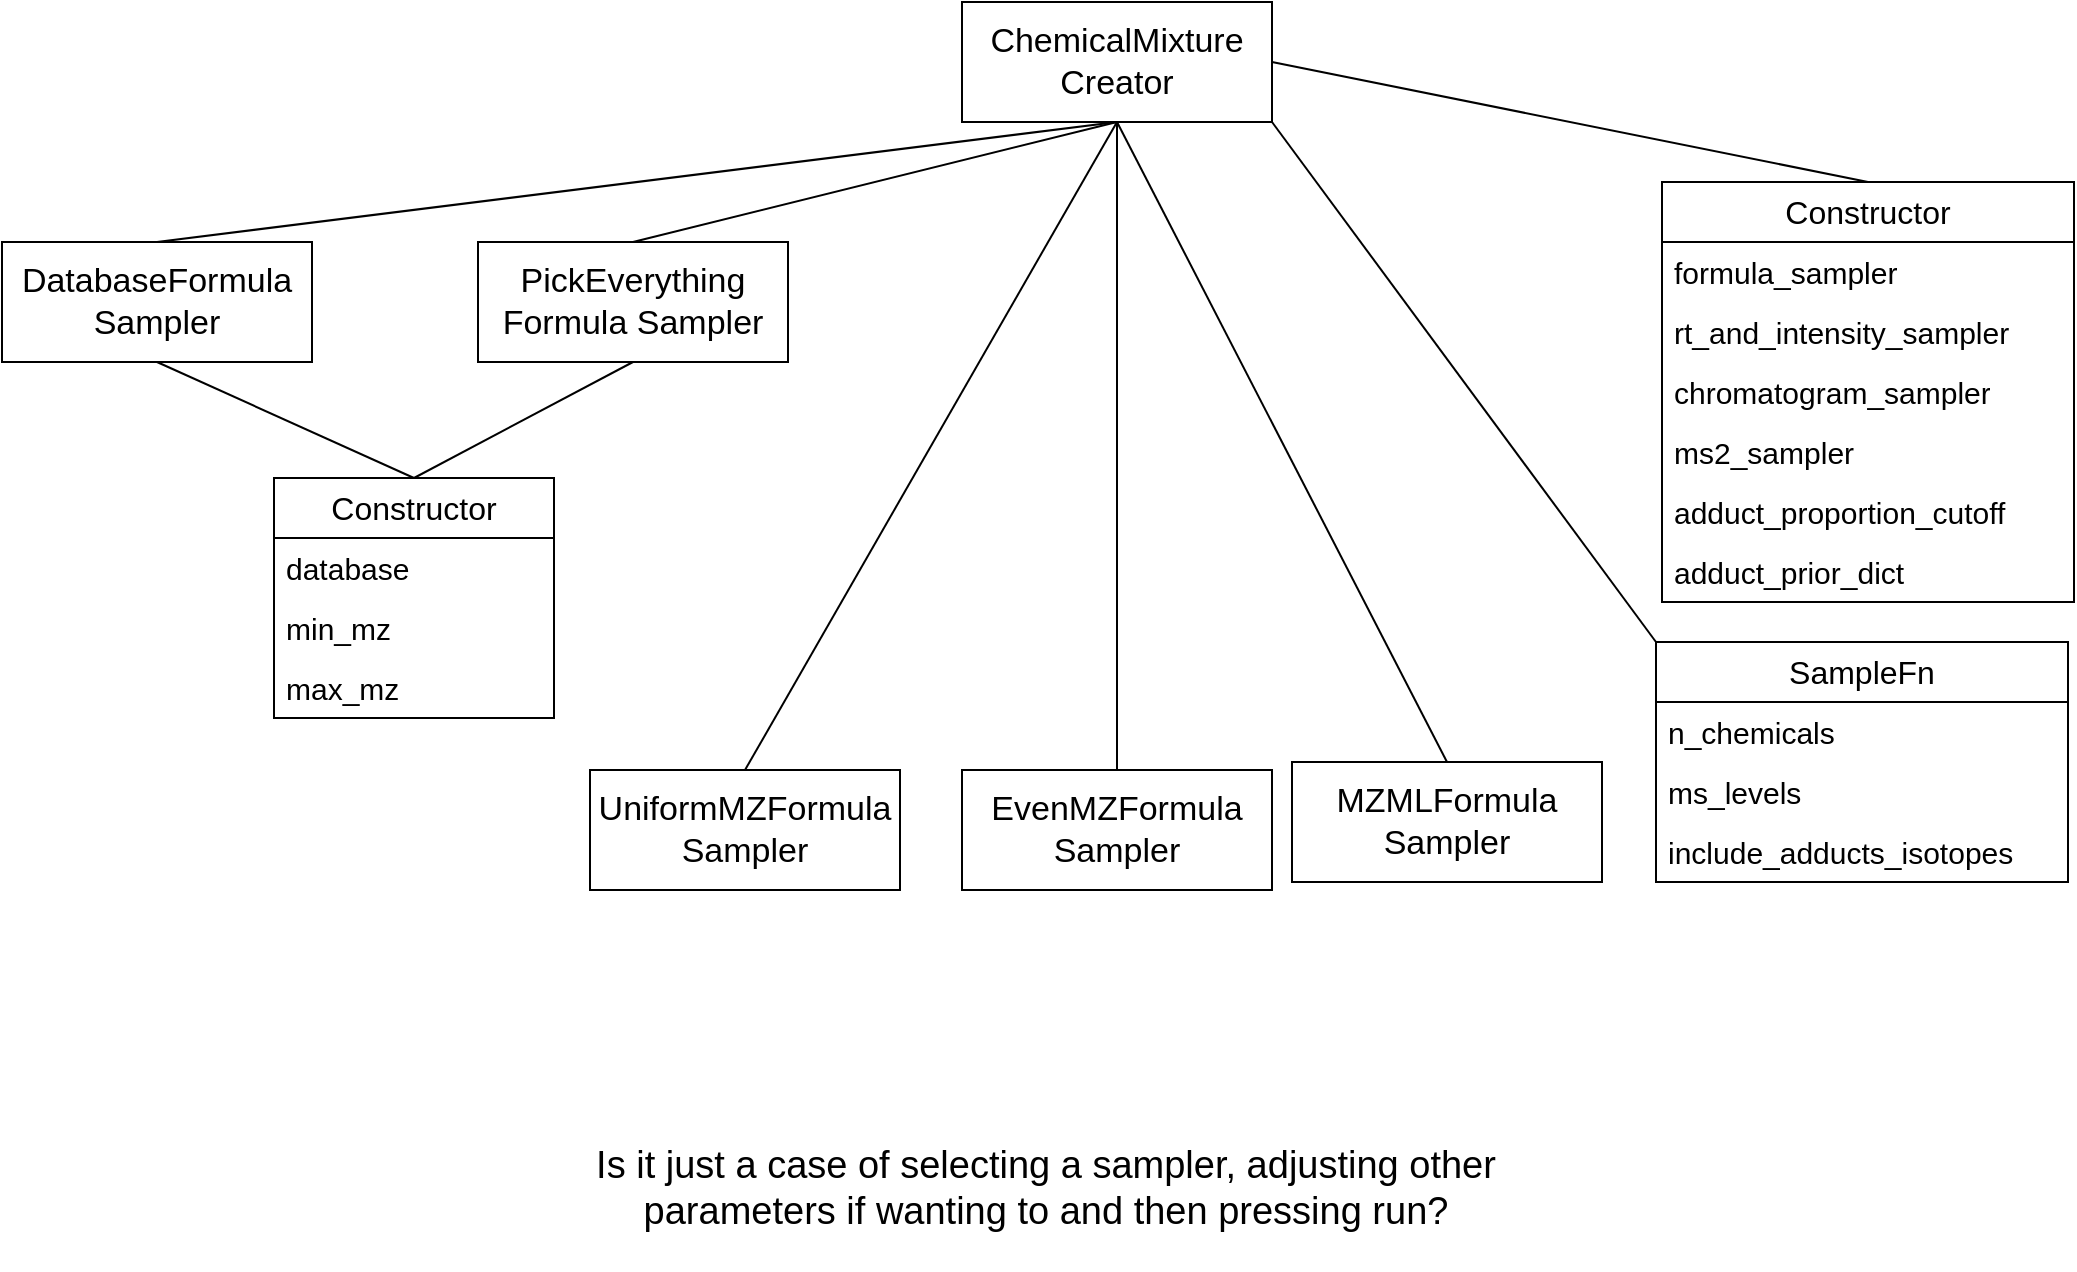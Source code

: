 <mxfile version="21.8.2" type="device">
  <diagram id="ej8OhnwDx3W4V3af9BJ3" name="Page-1">
    <mxGraphModel dx="1170" dy="718" grid="0" gridSize="10" guides="1" tooltips="1" connect="1" arrows="1" fold="1" page="1" pageScale="1" pageWidth="1169" pageHeight="827" math="0" shadow="0">
      <root>
        <mxCell id="0" />
        <mxCell id="1" parent="0" />
        <mxCell id="ewF1HsFpg5c28-ByQ0Jz-1" value="ChemicalMixture&lt;br&gt;Creator" style="rounded=0;whiteSpace=wrap;html=1;fontSize=17;" vertex="1" parent="1">
          <mxGeometry x="530" y="30" width="155" height="60" as="geometry" />
        </mxCell>
        <mxCell id="ewF1HsFpg5c28-ByQ0Jz-2" value="EvenMZFormula&lt;br&gt;Sampler" style="rounded=0;whiteSpace=wrap;html=1;fontSize=17;" vertex="1" parent="1">
          <mxGeometry x="530" y="414" width="155" height="60" as="geometry" />
        </mxCell>
        <mxCell id="ewF1HsFpg5c28-ByQ0Jz-3" value="PickEverything&lt;br&gt;Formula Sampler" style="rounded=0;whiteSpace=wrap;html=1;fontSize=17;" vertex="1" parent="1">
          <mxGeometry x="288" y="150" width="155" height="60" as="geometry" />
        </mxCell>
        <mxCell id="ewF1HsFpg5c28-ByQ0Jz-4" value="UniformMZFormula&lt;br&gt;Sampler" style="rounded=0;whiteSpace=wrap;html=1;fontSize=17;" vertex="1" parent="1">
          <mxGeometry x="344" y="414" width="155" height="60" as="geometry" />
        </mxCell>
        <mxCell id="ewF1HsFpg5c28-ByQ0Jz-5" value="DatabaseFormula&lt;br&gt;Sampler" style="rounded=0;whiteSpace=wrap;html=1;fontSize=17;" vertex="1" parent="1">
          <mxGeometry x="50" y="150" width="155" height="60" as="geometry" />
        </mxCell>
        <mxCell id="ewF1HsFpg5c28-ByQ0Jz-6" value="MZMLFormula&lt;br&gt;Sampler" style="rounded=0;whiteSpace=wrap;html=1;fontSize=17;" vertex="1" parent="1">
          <mxGeometry x="695" y="410" width="155" height="60" as="geometry" />
        </mxCell>
        <mxCell id="ewF1HsFpg5c28-ByQ0Jz-11" value="&lt;font style=&quot;font-size: 16px;&quot;&gt;Constructor&lt;/font&gt;" style="swimlane;fontStyle=0;childLayout=stackLayout;horizontal=1;startSize=30;horizontalStack=0;resizeParent=1;resizeParentMax=0;resizeLast=0;collapsible=1;marginBottom=0;whiteSpace=wrap;html=1;" vertex="1" parent="1">
          <mxGeometry x="880" y="120" width="206" height="210" as="geometry" />
        </mxCell>
        <mxCell id="ewF1HsFpg5c28-ByQ0Jz-39" value="formula_sampler" style="text;strokeColor=none;fillColor=none;align=left;verticalAlign=middle;spacingLeft=4;spacingRight=4;overflow=hidden;points=[[0,0.5],[1,0.5]];portConstraint=eastwest;rotatable=0;whiteSpace=wrap;html=1;fontSize=15;" vertex="1" parent="ewF1HsFpg5c28-ByQ0Jz-11">
          <mxGeometry y="30" width="206" height="30" as="geometry" />
        </mxCell>
        <mxCell id="ewF1HsFpg5c28-ByQ0Jz-38" value="rt_and_intensity_sampler" style="text;strokeColor=none;fillColor=none;align=left;verticalAlign=middle;spacingLeft=4;spacingRight=4;overflow=hidden;points=[[0,0.5],[1,0.5]];portConstraint=eastwest;rotatable=0;whiteSpace=wrap;html=1;fontSize=15;" vertex="1" parent="ewF1HsFpg5c28-ByQ0Jz-11">
          <mxGeometry y="60" width="206" height="30" as="geometry" />
        </mxCell>
        <mxCell id="ewF1HsFpg5c28-ByQ0Jz-41" value="chromatogram_sampler" style="text;strokeColor=none;fillColor=none;align=left;verticalAlign=middle;spacingLeft=4;spacingRight=4;overflow=hidden;points=[[0,0.5],[1,0.5]];portConstraint=eastwest;rotatable=0;whiteSpace=wrap;html=1;fontSize=15;" vertex="1" parent="ewF1HsFpg5c28-ByQ0Jz-11">
          <mxGeometry y="90" width="206" height="30" as="geometry" />
        </mxCell>
        <mxCell id="ewF1HsFpg5c28-ByQ0Jz-40" value="ms2_sampler" style="text;strokeColor=none;fillColor=none;align=left;verticalAlign=middle;spacingLeft=4;spacingRight=4;overflow=hidden;points=[[0,0.5],[1,0.5]];portConstraint=eastwest;rotatable=0;whiteSpace=wrap;html=1;fontSize=15;" vertex="1" parent="ewF1HsFpg5c28-ByQ0Jz-11">
          <mxGeometry y="120" width="206" height="30" as="geometry" />
        </mxCell>
        <mxCell id="ewF1HsFpg5c28-ByQ0Jz-42" value="adduct_proportion_cutoff" style="text;strokeColor=none;fillColor=none;align=left;verticalAlign=middle;spacingLeft=4;spacingRight=4;overflow=hidden;points=[[0,0.5],[1,0.5]];portConstraint=eastwest;rotatable=0;whiteSpace=wrap;html=1;fontSize=15;" vertex="1" parent="ewF1HsFpg5c28-ByQ0Jz-11">
          <mxGeometry y="150" width="206" height="30" as="geometry" />
        </mxCell>
        <mxCell id="ewF1HsFpg5c28-ByQ0Jz-12" value="adduct_prior_dict" style="text;strokeColor=none;fillColor=none;align=left;verticalAlign=middle;spacingLeft=4;spacingRight=4;overflow=hidden;points=[[0,0.5],[1,0.5]];portConstraint=eastwest;rotatable=0;whiteSpace=wrap;html=1;fontSize=15;" vertex="1" parent="ewF1HsFpg5c28-ByQ0Jz-11">
          <mxGeometry y="180" width="206" height="30" as="geometry" />
        </mxCell>
        <mxCell id="ewF1HsFpg5c28-ByQ0Jz-15" value="&lt;font style=&quot;font-size: 16px;&quot;&gt;Constructor&lt;/font&gt;" style="swimlane;fontStyle=0;childLayout=stackLayout;horizontal=1;startSize=30;horizontalStack=0;resizeParent=1;resizeParentMax=0;resizeLast=0;collapsible=1;marginBottom=0;whiteSpace=wrap;html=1;" vertex="1" parent="1">
          <mxGeometry x="186" y="268" width="140" height="120" as="geometry" />
        </mxCell>
        <mxCell id="ewF1HsFpg5c28-ByQ0Jz-16" value="database" style="text;strokeColor=none;fillColor=none;align=left;verticalAlign=middle;spacingLeft=4;spacingRight=4;overflow=hidden;points=[[0,0.5],[1,0.5]];portConstraint=eastwest;rotatable=0;whiteSpace=wrap;html=1;fontSize=15;" vertex="1" parent="ewF1HsFpg5c28-ByQ0Jz-15">
          <mxGeometry y="30" width="140" height="30" as="geometry" />
        </mxCell>
        <mxCell id="ewF1HsFpg5c28-ByQ0Jz-17" value="min_mz" style="text;strokeColor=none;fillColor=none;align=left;verticalAlign=middle;spacingLeft=4;spacingRight=4;overflow=hidden;points=[[0,0.5],[1,0.5]];portConstraint=eastwest;rotatable=0;whiteSpace=wrap;html=1;fontSize=15;" vertex="1" parent="ewF1HsFpg5c28-ByQ0Jz-15">
          <mxGeometry y="60" width="140" height="30" as="geometry" />
        </mxCell>
        <mxCell id="ewF1HsFpg5c28-ByQ0Jz-18" value="max_mz" style="text;strokeColor=none;fillColor=none;align=left;verticalAlign=middle;spacingLeft=4;spacingRight=4;overflow=hidden;points=[[0,0.5],[1,0.5]];portConstraint=eastwest;rotatable=0;whiteSpace=wrap;html=1;fontSize=15;" vertex="1" parent="ewF1HsFpg5c28-ByQ0Jz-15">
          <mxGeometry y="90" width="140" height="30" as="geometry" />
        </mxCell>
        <mxCell id="ewF1HsFpg5c28-ByQ0Jz-27" value="" style="endArrow=none;html=1;rounded=0;entryX=0.5;entryY=1;entryDx=0;entryDy=0;exitX=0.5;exitY=0;exitDx=0;exitDy=0;" edge="1" parent="1" source="ewF1HsFpg5c28-ByQ0Jz-5" target="ewF1HsFpg5c28-ByQ0Jz-1">
          <mxGeometry width="50" height="50" relative="1" as="geometry">
            <mxPoint x="550" y="260" as="sourcePoint" />
            <mxPoint x="600" y="210" as="targetPoint" />
          </mxGeometry>
        </mxCell>
        <mxCell id="ewF1HsFpg5c28-ByQ0Jz-28" value="" style="endArrow=none;html=1;rounded=0;entryX=0.5;entryY=1;entryDx=0;entryDy=0;exitX=0.5;exitY=0;exitDx=0;exitDy=0;" edge="1" parent="1" source="ewF1HsFpg5c28-ByQ0Jz-4" target="ewF1HsFpg5c28-ByQ0Jz-1">
          <mxGeometry width="50" height="50" relative="1" as="geometry">
            <mxPoint x="550" y="260" as="sourcePoint" />
            <mxPoint x="600" y="210" as="targetPoint" />
          </mxGeometry>
        </mxCell>
        <mxCell id="ewF1HsFpg5c28-ByQ0Jz-29" value="" style="endArrow=none;html=1;rounded=0;entryX=0.5;entryY=1;entryDx=0;entryDy=0;exitX=0.5;exitY=0;exitDx=0;exitDy=0;" edge="1" parent="1" source="ewF1HsFpg5c28-ByQ0Jz-3" target="ewF1HsFpg5c28-ByQ0Jz-1">
          <mxGeometry width="50" height="50" relative="1" as="geometry">
            <mxPoint x="530" y="290" as="sourcePoint" />
            <mxPoint x="587.5" y="120.0" as="targetPoint" />
          </mxGeometry>
        </mxCell>
        <mxCell id="ewF1HsFpg5c28-ByQ0Jz-30" value="" style="endArrow=none;html=1;rounded=0;entryX=0.5;entryY=1;entryDx=0;entryDy=0;exitX=0.5;exitY=0;exitDx=0;exitDy=0;" edge="1" parent="1" source="ewF1HsFpg5c28-ByQ0Jz-2" target="ewF1HsFpg5c28-ByQ0Jz-1">
          <mxGeometry width="50" height="50" relative="1" as="geometry">
            <mxPoint x="550" y="260" as="sourcePoint" />
            <mxPoint x="600" y="210" as="targetPoint" />
          </mxGeometry>
        </mxCell>
        <mxCell id="ewF1HsFpg5c28-ByQ0Jz-31" value="" style="endArrow=none;html=1;rounded=0;entryX=0.5;entryY=1;entryDx=0;entryDy=0;exitX=0.5;exitY=0;exitDx=0;exitDy=0;" edge="1" parent="1" source="ewF1HsFpg5c28-ByQ0Jz-6" target="ewF1HsFpg5c28-ByQ0Jz-1">
          <mxGeometry width="50" height="50" relative="1" as="geometry">
            <mxPoint x="550" y="260" as="sourcePoint" />
            <mxPoint x="600" y="210" as="targetPoint" />
          </mxGeometry>
        </mxCell>
        <mxCell id="ewF1HsFpg5c28-ByQ0Jz-32" value="" style="endArrow=none;html=1;rounded=0;entryX=0.5;entryY=1;entryDx=0;entryDy=0;exitX=0.5;exitY=0;exitDx=0;exitDy=0;" edge="1" parent="1" source="ewF1HsFpg5c28-ByQ0Jz-15" target="ewF1HsFpg5c28-ByQ0Jz-5">
          <mxGeometry width="50" height="50" relative="1" as="geometry">
            <mxPoint x="550" y="260" as="sourcePoint" />
            <mxPoint x="600" y="210" as="targetPoint" />
          </mxGeometry>
        </mxCell>
        <mxCell id="ewF1HsFpg5c28-ByQ0Jz-33" value="" style="endArrow=none;html=1;rounded=0;exitX=0.5;exitY=0;exitDx=0;exitDy=0;entryX=1;entryY=0.5;entryDx=0;entryDy=0;" edge="1" parent="1" source="ewF1HsFpg5c28-ByQ0Jz-11" target="ewF1HsFpg5c28-ByQ0Jz-1">
          <mxGeometry width="50" height="50" relative="1" as="geometry">
            <mxPoint x="550" y="260" as="sourcePoint" />
            <mxPoint x="358" y="220" as="targetPoint" />
          </mxGeometry>
        </mxCell>
        <mxCell id="ewF1HsFpg5c28-ByQ0Jz-34" value="" style="endArrow=none;html=1;rounded=0;entryX=0.5;entryY=1;entryDx=0;entryDy=0;exitX=0.5;exitY=0;exitDx=0;exitDy=0;" edge="1" parent="1" source="ewF1HsFpg5c28-ByQ0Jz-15" target="ewF1HsFpg5c28-ByQ0Jz-3">
          <mxGeometry width="50" height="50" relative="1" as="geometry">
            <mxPoint x="550" y="260" as="sourcePoint" />
            <mxPoint x="600" y="210" as="targetPoint" />
          </mxGeometry>
        </mxCell>
        <mxCell id="ewF1HsFpg5c28-ByQ0Jz-43" value="&lt;font style=&quot;font-size: 16px;&quot;&gt;SampleFn&lt;/font&gt;" style="swimlane;fontStyle=0;childLayout=stackLayout;horizontal=1;startSize=30;horizontalStack=0;resizeParent=1;resizeParentMax=0;resizeLast=0;collapsible=1;marginBottom=0;whiteSpace=wrap;html=1;" vertex="1" parent="1">
          <mxGeometry x="877" y="350" width="206" height="120" as="geometry" />
        </mxCell>
        <mxCell id="ewF1HsFpg5c28-ByQ0Jz-44" value="n_chemicals" style="text;strokeColor=none;fillColor=none;align=left;verticalAlign=middle;spacingLeft=4;spacingRight=4;overflow=hidden;points=[[0,0.5],[1,0.5]];portConstraint=eastwest;rotatable=0;whiteSpace=wrap;html=1;fontSize=15;" vertex="1" parent="ewF1HsFpg5c28-ByQ0Jz-43">
          <mxGeometry y="30" width="206" height="30" as="geometry" />
        </mxCell>
        <mxCell id="ewF1HsFpg5c28-ByQ0Jz-45" value="ms_levels" style="text;strokeColor=none;fillColor=none;align=left;verticalAlign=middle;spacingLeft=4;spacingRight=4;overflow=hidden;points=[[0,0.5],[1,0.5]];portConstraint=eastwest;rotatable=0;whiteSpace=wrap;html=1;fontSize=15;" vertex="1" parent="ewF1HsFpg5c28-ByQ0Jz-43">
          <mxGeometry y="60" width="206" height="30" as="geometry" />
        </mxCell>
        <mxCell id="ewF1HsFpg5c28-ByQ0Jz-46" value="include_adducts_isotopes" style="text;strokeColor=none;fillColor=none;align=left;verticalAlign=middle;spacingLeft=4;spacingRight=4;overflow=hidden;points=[[0,0.5],[1,0.5]];portConstraint=eastwest;rotatable=0;whiteSpace=wrap;html=1;fontSize=15;" vertex="1" parent="ewF1HsFpg5c28-ByQ0Jz-43">
          <mxGeometry y="90" width="206" height="30" as="geometry" />
        </mxCell>
        <mxCell id="ewF1HsFpg5c28-ByQ0Jz-50" value="" style="endArrow=none;html=1;rounded=0;entryX=0;entryY=0;entryDx=0;entryDy=0;exitX=1;exitY=1;exitDx=0;exitDy=0;" edge="1" parent="1" source="ewF1HsFpg5c28-ByQ0Jz-1" target="ewF1HsFpg5c28-ByQ0Jz-43">
          <mxGeometry width="50" height="50" relative="1" as="geometry">
            <mxPoint x="606" y="398" as="sourcePoint" />
            <mxPoint x="656" y="348" as="targetPoint" />
          </mxGeometry>
        </mxCell>
        <mxCell id="ewF1HsFpg5c28-ByQ0Jz-51" value="Is it just a case of selecting a sampler, adjusting other&lt;br&gt;parameters if wanting to and then pressing run?" style="text;html=1;strokeColor=none;fillColor=none;align=center;verticalAlign=middle;whiteSpace=wrap;rounded=0;fontSize=19;" vertex="1" parent="1">
          <mxGeometry x="303" y="581" width="538" height="83" as="geometry" />
        </mxCell>
      </root>
    </mxGraphModel>
  </diagram>
</mxfile>
